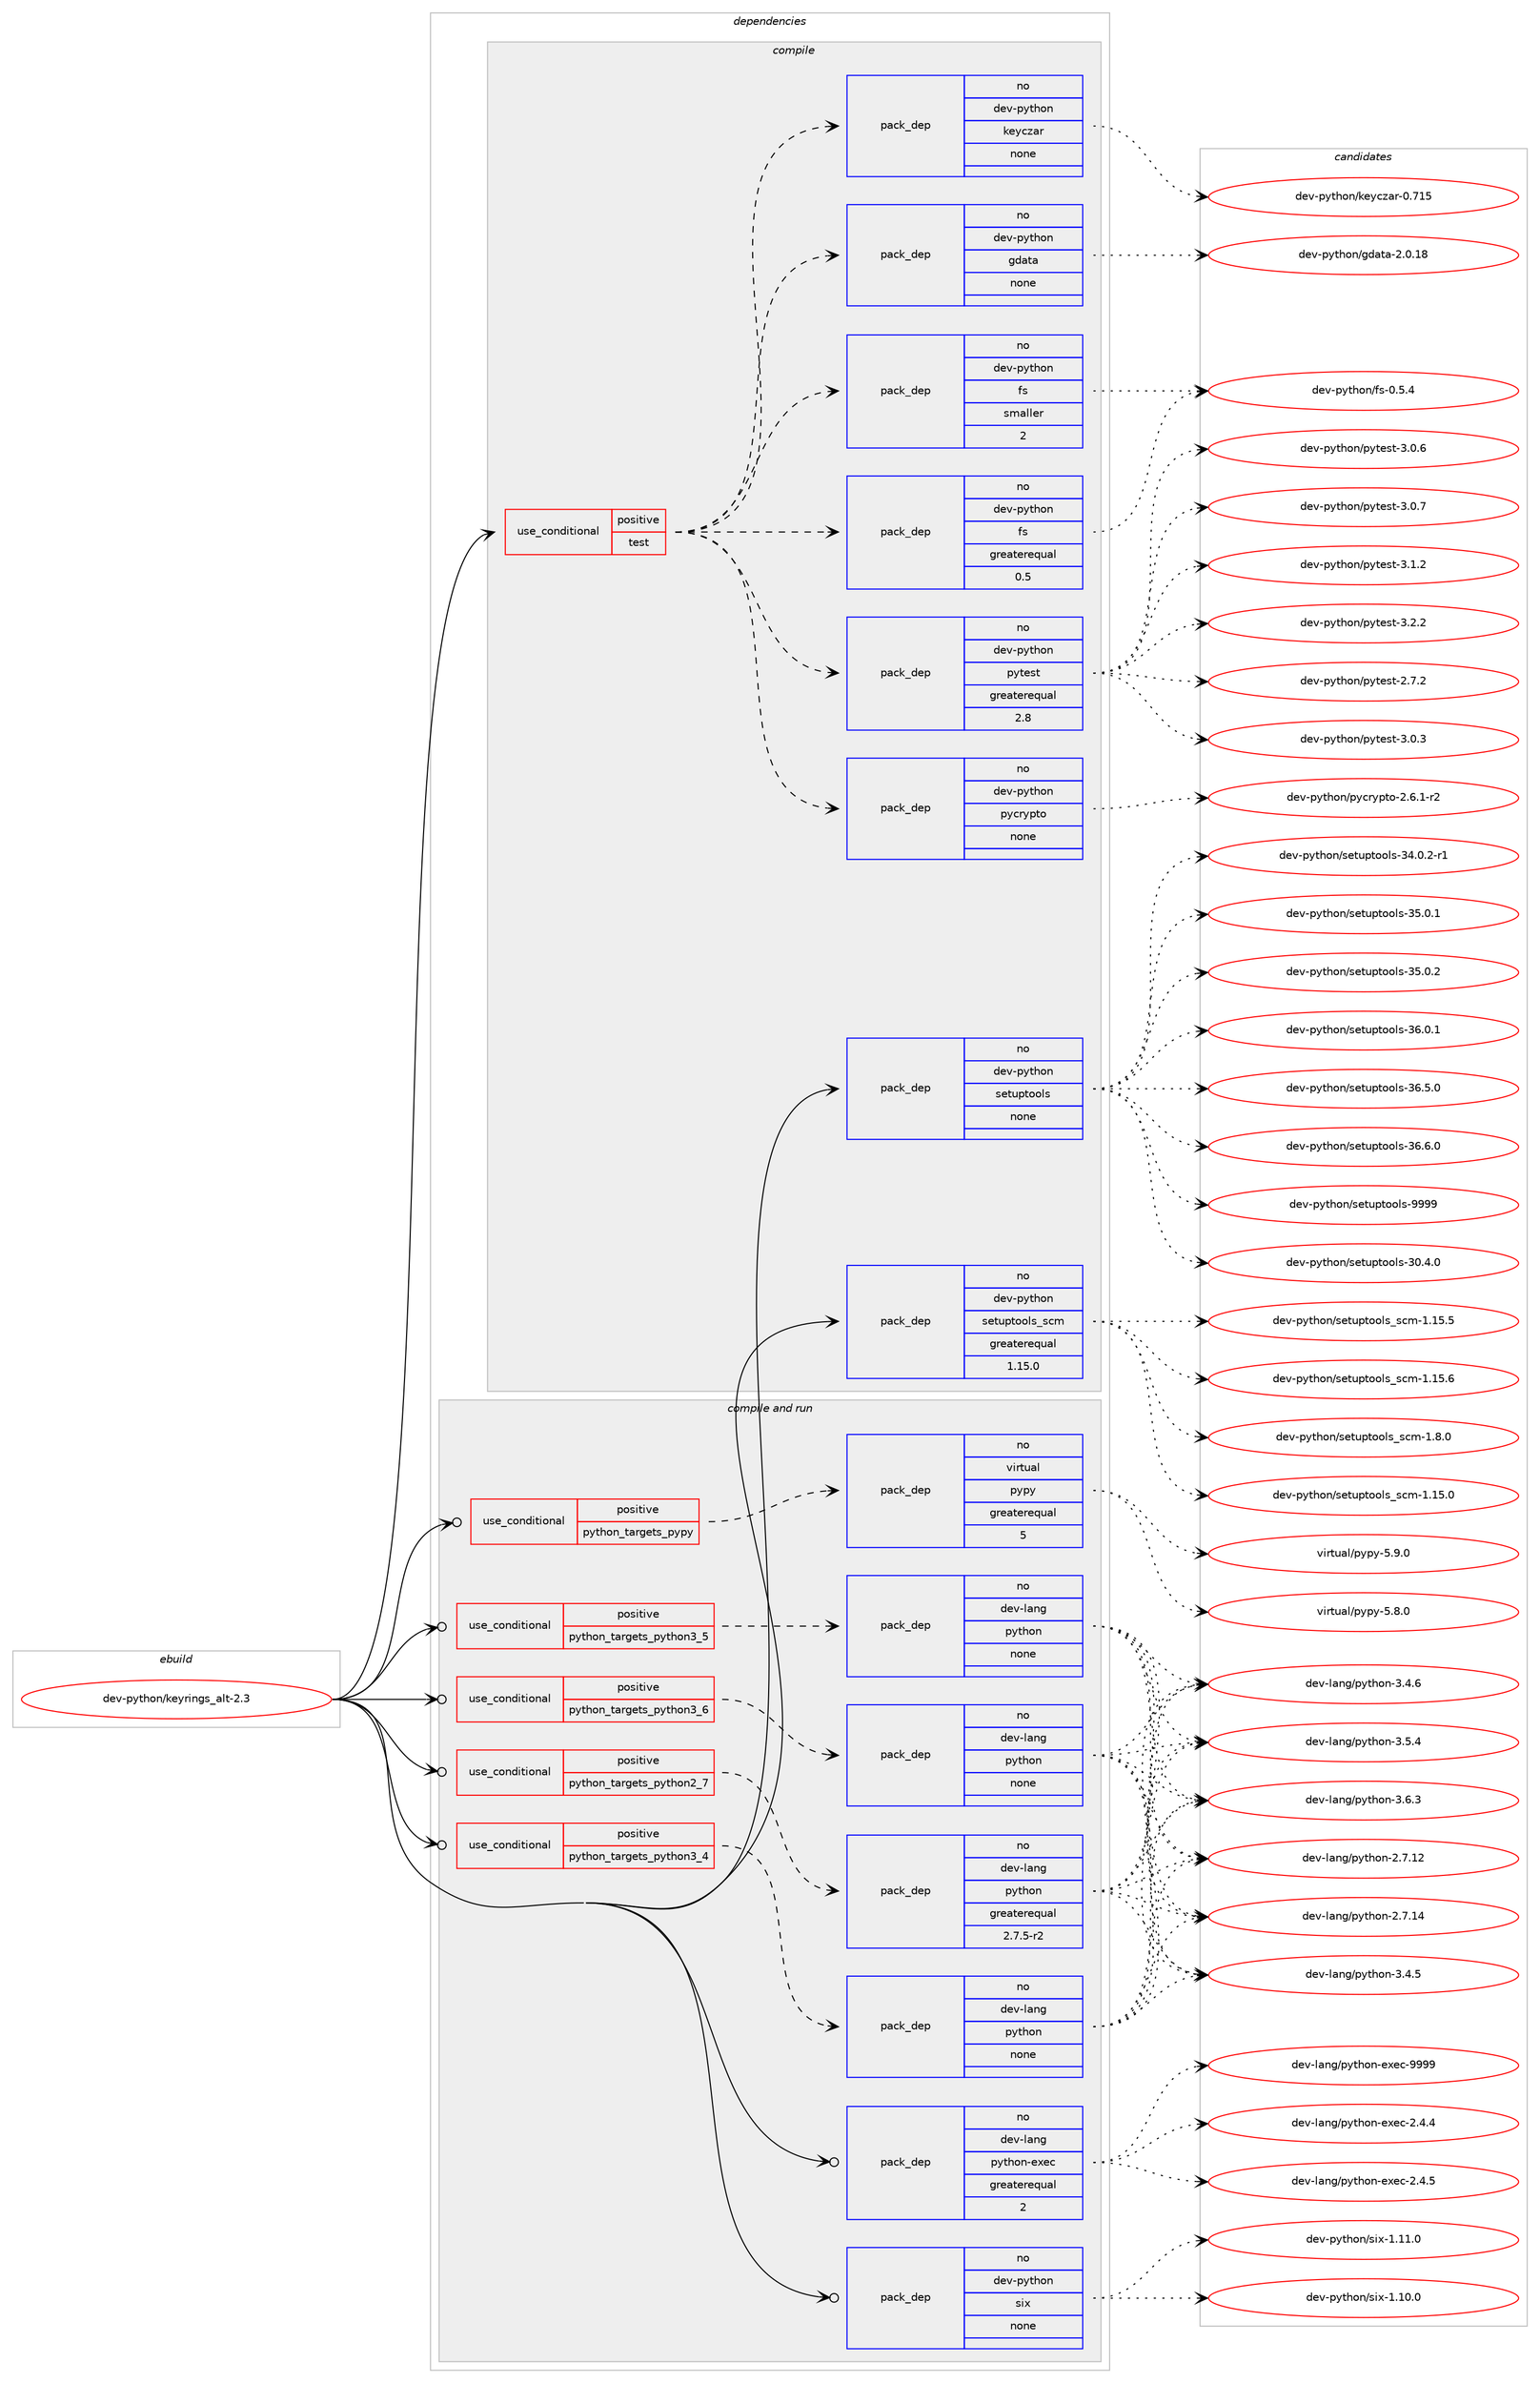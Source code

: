 digraph prolog {

# *************
# Graph options
# *************

newrank=true;
concentrate=true;
compound=true;
graph [rankdir=LR,fontname=Helvetica,fontsize=10,ranksep=1.5];#, ranksep=2.5, nodesep=0.2];
edge  [arrowhead=vee];
node  [fontname=Helvetica,fontsize=10];

# **********
# The ebuild
# **********

subgraph cluster_leftcol {
color=gray;
rank=same;
label=<<i>ebuild</i>>;
id [label="dev-python/keyrings_alt-2.3", color=red, width=4, href="../dev-python/keyrings_alt-2.3.svg"];
}

# ****************
# The dependencies
# ****************

subgraph cluster_midcol {
color=gray;
label=<<i>dependencies</i>>;
subgraph cluster_compile {
fillcolor="#eeeeee";
style=filled;
label=<<i>compile</i>>;
subgraph cond34726 {
dependency163648 [label=<<TABLE BORDER="0" CELLBORDER="1" CELLSPACING="0" CELLPADDING="4"><TR><TD ROWSPAN="3" CELLPADDING="10">use_conditional</TD></TR><TR><TD>positive</TD></TR><TR><TD>test</TD></TR></TABLE>>, shape=none, color=red];
subgraph pack125069 {
dependency163649 [label=<<TABLE BORDER="0" CELLBORDER="1" CELLSPACING="0" CELLPADDING="4" WIDTH="220"><TR><TD ROWSPAN="6" CELLPADDING="30">pack_dep</TD></TR><TR><TD WIDTH="110">no</TD></TR><TR><TD>dev-python</TD></TR><TR><TD>fs</TD></TR><TR><TD>greaterequal</TD></TR><TR><TD>0.5</TD></TR></TABLE>>, shape=none, color=blue];
}
dependency163648:e -> dependency163649:w [weight=20,style="dashed",arrowhead="vee"];
subgraph pack125070 {
dependency163650 [label=<<TABLE BORDER="0" CELLBORDER="1" CELLSPACING="0" CELLPADDING="4" WIDTH="220"><TR><TD ROWSPAN="6" CELLPADDING="30">pack_dep</TD></TR><TR><TD WIDTH="110">no</TD></TR><TR><TD>dev-python</TD></TR><TR><TD>fs</TD></TR><TR><TD>smaller</TD></TR><TR><TD>2</TD></TR></TABLE>>, shape=none, color=blue];
}
dependency163648:e -> dependency163650:w [weight=20,style="dashed",arrowhead="vee"];
subgraph pack125071 {
dependency163651 [label=<<TABLE BORDER="0" CELLBORDER="1" CELLSPACING="0" CELLPADDING="4" WIDTH="220"><TR><TD ROWSPAN="6" CELLPADDING="30">pack_dep</TD></TR><TR><TD WIDTH="110">no</TD></TR><TR><TD>dev-python</TD></TR><TR><TD>gdata</TD></TR><TR><TD>none</TD></TR><TR><TD></TD></TR></TABLE>>, shape=none, color=blue];
}
dependency163648:e -> dependency163651:w [weight=20,style="dashed",arrowhead="vee"];
subgraph pack125072 {
dependency163652 [label=<<TABLE BORDER="0" CELLBORDER="1" CELLSPACING="0" CELLPADDING="4" WIDTH="220"><TR><TD ROWSPAN="6" CELLPADDING="30">pack_dep</TD></TR><TR><TD WIDTH="110">no</TD></TR><TR><TD>dev-python</TD></TR><TR><TD>keyczar</TD></TR><TR><TD>none</TD></TR><TR><TD></TD></TR></TABLE>>, shape=none, color=blue];
}
dependency163648:e -> dependency163652:w [weight=20,style="dashed",arrowhead="vee"];
subgraph pack125073 {
dependency163653 [label=<<TABLE BORDER="0" CELLBORDER="1" CELLSPACING="0" CELLPADDING="4" WIDTH="220"><TR><TD ROWSPAN="6" CELLPADDING="30">pack_dep</TD></TR><TR><TD WIDTH="110">no</TD></TR><TR><TD>dev-python</TD></TR><TR><TD>pycrypto</TD></TR><TR><TD>none</TD></TR><TR><TD></TD></TR></TABLE>>, shape=none, color=blue];
}
dependency163648:e -> dependency163653:w [weight=20,style="dashed",arrowhead="vee"];
subgraph pack125074 {
dependency163654 [label=<<TABLE BORDER="0" CELLBORDER="1" CELLSPACING="0" CELLPADDING="4" WIDTH="220"><TR><TD ROWSPAN="6" CELLPADDING="30">pack_dep</TD></TR><TR><TD WIDTH="110">no</TD></TR><TR><TD>dev-python</TD></TR><TR><TD>pytest</TD></TR><TR><TD>greaterequal</TD></TR><TR><TD>2.8</TD></TR></TABLE>>, shape=none, color=blue];
}
dependency163648:e -> dependency163654:w [weight=20,style="dashed",arrowhead="vee"];
}
id:e -> dependency163648:w [weight=20,style="solid",arrowhead="vee"];
subgraph pack125075 {
dependency163655 [label=<<TABLE BORDER="0" CELLBORDER="1" CELLSPACING="0" CELLPADDING="4" WIDTH="220"><TR><TD ROWSPAN="6" CELLPADDING="30">pack_dep</TD></TR><TR><TD WIDTH="110">no</TD></TR><TR><TD>dev-python</TD></TR><TR><TD>setuptools</TD></TR><TR><TD>none</TD></TR><TR><TD></TD></TR></TABLE>>, shape=none, color=blue];
}
id:e -> dependency163655:w [weight=20,style="solid",arrowhead="vee"];
subgraph pack125076 {
dependency163656 [label=<<TABLE BORDER="0" CELLBORDER="1" CELLSPACING="0" CELLPADDING="4" WIDTH="220"><TR><TD ROWSPAN="6" CELLPADDING="30">pack_dep</TD></TR><TR><TD WIDTH="110">no</TD></TR><TR><TD>dev-python</TD></TR><TR><TD>setuptools_scm</TD></TR><TR><TD>greaterequal</TD></TR><TR><TD>1.15.0</TD></TR></TABLE>>, shape=none, color=blue];
}
id:e -> dependency163656:w [weight=20,style="solid",arrowhead="vee"];
}
subgraph cluster_compileandrun {
fillcolor="#eeeeee";
style=filled;
label=<<i>compile and run</i>>;
subgraph cond34727 {
dependency163657 [label=<<TABLE BORDER="0" CELLBORDER="1" CELLSPACING="0" CELLPADDING="4"><TR><TD ROWSPAN="3" CELLPADDING="10">use_conditional</TD></TR><TR><TD>positive</TD></TR><TR><TD>python_targets_pypy</TD></TR></TABLE>>, shape=none, color=red];
subgraph pack125077 {
dependency163658 [label=<<TABLE BORDER="0" CELLBORDER="1" CELLSPACING="0" CELLPADDING="4" WIDTH="220"><TR><TD ROWSPAN="6" CELLPADDING="30">pack_dep</TD></TR><TR><TD WIDTH="110">no</TD></TR><TR><TD>virtual</TD></TR><TR><TD>pypy</TD></TR><TR><TD>greaterequal</TD></TR><TR><TD>5</TD></TR></TABLE>>, shape=none, color=blue];
}
dependency163657:e -> dependency163658:w [weight=20,style="dashed",arrowhead="vee"];
}
id:e -> dependency163657:w [weight=20,style="solid",arrowhead="odotvee"];
subgraph cond34728 {
dependency163659 [label=<<TABLE BORDER="0" CELLBORDER="1" CELLSPACING="0" CELLPADDING="4"><TR><TD ROWSPAN="3" CELLPADDING="10">use_conditional</TD></TR><TR><TD>positive</TD></TR><TR><TD>python_targets_python2_7</TD></TR></TABLE>>, shape=none, color=red];
subgraph pack125078 {
dependency163660 [label=<<TABLE BORDER="0" CELLBORDER="1" CELLSPACING="0" CELLPADDING="4" WIDTH="220"><TR><TD ROWSPAN="6" CELLPADDING="30">pack_dep</TD></TR><TR><TD WIDTH="110">no</TD></TR><TR><TD>dev-lang</TD></TR><TR><TD>python</TD></TR><TR><TD>greaterequal</TD></TR><TR><TD>2.7.5-r2</TD></TR></TABLE>>, shape=none, color=blue];
}
dependency163659:e -> dependency163660:w [weight=20,style="dashed",arrowhead="vee"];
}
id:e -> dependency163659:w [weight=20,style="solid",arrowhead="odotvee"];
subgraph cond34729 {
dependency163661 [label=<<TABLE BORDER="0" CELLBORDER="1" CELLSPACING="0" CELLPADDING="4"><TR><TD ROWSPAN="3" CELLPADDING="10">use_conditional</TD></TR><TR><TD>positive</TD></TR><TR><TD>python_targets_python3_4</TD></TR></TABLE>>, shape=none, color=red];
subgraph pack125079 {
dependency163662 [label=<<TABLE BORDER="0" CELLBORDER="1" CELLSPACING="0" CELLPADDING="4" WIDTH="220"><TR><TD ROWSPAN="6" CELLPADDING="30">pack_dep</TD></TR><TR><TD WIDTH="110">no</TD></TR><TR><TD>dev-lang</TD></TR><TR><TD>python</TD></TR><TR><TD>none</TD></TR><TR><TD></TD></TR></TABLE>>, shape=none, color=blue];
}
dependency163661:e -> dependency163662:w [weight=20,style="dashed",arrowhead="vee"];
}
id:e -> dependency163661:w [weight=20,style="solid",arrowhead="odotvee"];
subgraph cond34730 {
dependency163663 [label=<<TABLE BORDER="0" CELLBORDER="1" CELLSPACING="0" CELLPADDING="4"><TR><TD ROWSPAN="3" CELLPADDING="10">use_conditional</TD></TR><TR><TD>positive</TD></TR><TR><TD>python_targets_python3_5</TD></TR></TABLE>>, shape=none, color=red];
subgraph pack125080 {
dependency163664 [label=<<TABLE BORDER="0" CELLBORDER="1" CELLSPACING="0" CELLPADDING="4" WIDTH="220"><TR><TD ROWSPAN="6" CELLPADDING="30">pack_dep</TD></TR><TR><TD WIDTH="110">no</TD></TR><TR><TD>dev-lang</TD></TR><TR><TD>python</TD></TR><TR><TD>none</TD></TR><TR><TD></TD></TR></TABLE>>, shape=none, color=blue];
}
dependency163663:e -> dependency163664:w [weight=20,style="dashed",arrowhead="vee"];
}
id:e -> dependency163663:w [weight=20,style="solid",arrowhead="odotvee"];
subgraph cond34731 {
dependency163665 [label=<<TABLE BORDER="0" CELLBORDER="1" CELLSPACING="0" CELLPADDING="4"><TR><TD ROWSPAN="3" CELLPADDING="10">use_conditional</TD></TR><TR><TD>positive</TD></TR><TR><TD>python_targets_python3_6</TD></TR></TABLE>>, shape=none, color=red];
subgraph pack125081 {
dependency163666 [label=<<TABLE BORDER="0" CELLBORDER="1" CELLSPACING="0" CELLPADDING="4" WIDTH="220"><TR><TD ROWSPAN="6" CELLPADDING="30">pack_dep</TD></TR><TR><TD WIDTH="110">no</TD></TR><TR><TD>dev-lang</TD></TR><TR><TD>python</TD></TR><TR><TD>none</TD></TR><TR><TD></TD></TR></TABLE>>, shape=none, color=blue];
}
dependency163665:e -> dependency163666:w [weight=20,style="dashed",arrowhead="vee"];
}
id:e -> dependency163665:w [weight=20,style="solid",arrowhead="odotvee"];
subgraph pack125082 {
dependency163667 [label=<<TABLE BORDER="0" CELLBORDER="1" CELLSPACING="0" CELLPADDING="4" WIDTH="220"><TR><TD ROWSPAN="6" CELLPADDING="30">pack_dep</TD></TR><TR><TD WIDTH="110">no</TD></TR><TR><TD>dev-lang</TD></TR><TR><TD>python-exec</TD></TR><TR><TD>greaterequal</TD></TR><TR><TD>2</TD></TR></TABLE>>, shape=none, color=blue];
}
id:e -> dependency163667:w [weight=20,style="solid",arrowhead="odotvee"];
subgraph pack125083 {
dependency163668 [label=<<TABLE BORDER="0" CELLBORDER="1" CELLSPACING="0" CELLPADDING="4" WIDTH="220"><TR><TD ROWSPAN="6" CELLPADDING="30">pack_dep</TD></TR><TR><TD WIDTH="110">no</TD></TR><TR><TD>dev-python</TD></TR><TR><TD>six</TD></TR><TR><TD>none</TD></TR><TR><TD></TD></TR></TABLE>>, shape=none, color=blue];
}
id:e -> dependency163668:w [weight=20,style="solid",arrowhead="odotvee"];
}
subgraph cluster_run {
fillcolor="#eeeeee";
style=filled;
label=<<i>run</i>>;
}
}

# **************
# The candidates
# **************

subgraph cluster_choices {
rank=same;
color=gray;
label=<<i>candidates</i>>;

subgraph choice125069 {
color=black;
nodesep=1;
choice1001011184511212111610411111047102115454846534652 [label="dev-python/fs-0.5.4", color=red, width=4,href="../dev-python/fs-0.5.4.svg"];
dependency163649:e -> choice1001011184511212111610411111047102115454846534652:w [style=dotted,weight="100"];
}
subgraph choice125070 {
color=black;
nodesep=1;
choice1001011184511212111610411111047102115454846534652 [label="dev-python/fs-0.5.4", color=red, width=4,href="../dev-python/fs-0.5.4.svg"];
dependency163650:e -> choice1001011184511212111610411111047102115454846534652:w [style=dotted,weight="100"];
}
subgraph choice125071 {
color=black;
nodesep=1;
choice1001011184511212111610411111047103100971169745504648464956 [label="dev-python/gdata-2.0.18", color=red, width=4,href="../dev-python/gdata-2.0.18.svg"];
dependency163651:e -> choice1001011184511212111610411111047103100971169745504648464956:w [style=dotted,weight="100"];
}
subgraph choice125072 {
color=black;
nodesep=1;
choice10010111845112121116104111110471071011219912297114454846554953 [label="dev-python/keyczar-0.715", color=red, width=4,href="../dev-python/keyczar-0.715.svg"];
dependency163652:e -> choice10010111845112121116104111110471071011219912297114454846554953:w [style=dotted,weight="100"];
}
subgraph choice125073 {
color=black;
nodesep=1;
choice1001011184511212111610411111047112121991141211121161114550465446494511450 [label="dev-python/pycrypto-2.6.1-r2", color=red, width=4,href="../dev-python/pycrypto-2.6.1-r2.svg"];
dependency163653:e -> choice1001011184511212111610411111047112121991141211121161114550465446494511450:w [style=dotted,weight="100"];
}
subgraph choice125074 {
color=black;
nodesep=1;
choice1001011184511212111610411111047112121116101115116455046554650 [label="dev-python/pytest-2.7.2", color=red, width=4,href="../dev-python/pytest-2.7.2.svg"];
choice1001011184511212111610411111047112121116101115116455146484651 [label="dev-python/pytest-3.0.3", color=red, width=4,href="../dev-python/pytest-3.0.3.svg"];
choice1001011184511212111610411111047112121116101115116455146484654 [label="dev-python/pytest-3.0.6", color=red, width=4,href="../dev-python/pytest-3.0.6.svg"];
choice1001011184511212111610411111047112121116101115116455146484655 [label="dev-python/pytest-3.0.7", color=red, width=4,href="../dev-python/pytest-3.0.7.svg"];
choice1001011184511212111610411111047112121116101115116455146494650 [label="dev-python/pytest-3.1.2", color=red, width=4,href="../dev-python/pytest-3.1.2.svg"];
choice1001011184511212111610411111047112121116101115116455146504650 [label="dev-python/pytest-3.2.2", color=red, width=4,href="../dev-python/pytest-3.2.2.svg"];
dependency163654:e -> choice1001011184511212111610411111047112121116101115116455046554650:w [style=dotted,weight="100"];
dependency163654:e -> choice1001011184511212111610411111047112121116101115116455146484651:w [style=dotted,weight="100"];
dependency163654:e -> choice1001011184511212111610411111047112121116101115116455146484654:w [style=dotted,weight="100"];
dependency163654:e -> choice1001011184511212111610411111047112121116101115116455146484655:w [style=dotted,weight="100"];
dependency163654:e -> choice1001011184511212111610411111047112121116101115116455146494650:w [style=dotted,weight="100"];
dependency163654:e -> choice1001011184511212111610411111047112121116101115116455146504650:w [style=dotted,weight="100"];
}
subgraph choice125075 {
color=black;
nodesep=1;
choice100101118451121211161041111104711510111611711211611111110811545514846524648 [label="dev-python/setuptools-30.4.0", color=red, width=4,href="../dev-python/setuptools-30.4.0.svg"];
choice1001011184511212111610411111047115101116117112116111111108115455152464846504511449 [label="dev-python/setuptools-34.0.2-r1", color=red, width=4,href="../dev-python/setuptools-34.0.2-r1.svg"];
choice100101118451121211161041111104711510111611711211611111110811545515346484649 [label="dev-python/setuptools-35.0.1", color=red, width=4,href="../dev-python/setuptools-35.0.1.svg"];
choice100101118451121211161041111104711510111611711211611111110811545515346484650 [label="dev-python/setuptools-35.0.2", color=red, width=4,href="../dev-python/setuptools-35.0.2.svg"];
choice100101118451121211161041111104711510111611711211611111110811545515446484649 [label="dev-python/setuptools-36.0.1", color=red, width=4,href="../dev-python/setuptools-36.0.1.svg"];
choice100101118451121211161041111104711510111611711211611111110811545515446534648 [label="dev-python/setuptools-36.5.0", color=red, width=4,href="../dev-python/setuptools-36.5.0.svg"];
choice100101118451121211161041111104711510111611711211611111110811545515446544648 [label="dev-python/setuptools-36.6.0", color=red, width=4,href="../dev-python/setuptools-36.6.0.svg"];
choice10010111845112121116104111110471151011161171121161111111081154557575757 [label="dev-python/setuptools-9999", color=red, width=4,href="../dev-python/setuptools-9999.svg"];
dependency163655:e -> choice100101118451121211161041111104711510111611711211611111110811545514846524648:w [style=dotted,weight="100"];
dependency163655:e -> choice1001011184511212111610411111047115101116117112116111111108115455152464846504511449:w [style=dotted,weight="100"];
dependency163655:e -> choice100101118451121211161041111104711510111611711211611111110811545515346484649:w [style=dotted,weight="100"];
dependency163655:e -> choice100101118451121211161041111104711510111611711211611111110811545515346484650:w [style=dotted,weight="100"];
dependency163655:e -> choice100101118451121211161041111104711510111611711211611111110811545515446484649:w [style=dotted,weight="100"];
dependency163655:e -> choice100101118451121211161041111104711510111611711211611111110811545515446534648:w [style=dotted,weight="100"];
dependency163655:e -> choice100101118451121211161041111104711510111611711211611111110811545515446544648:w [style=dotted,weight="100"];
dependency163655:e -> choice10010111845112121116104111110471151011161171121161111111081154557575757:w [style=dotted,weight="100"];
}
subgraph choice125076 {
color=black;
nodesep=1;
choice1001011184511212111610411111047115101116117112116111111108115951159910945494649534648 [label="dev-python/setuptools_scm-1.15.0", color=red, width=4,href="../dev-python/setuptools_scm-1.15.0.svg"];
choice1001011184511212111610411111047115101116117112116111111108115951159910945494649534653 [label="dev-python/setuptools_scm-1.15.5", color=red, width=4,href="../dev-python/setuptools_scm-1.15.5.svg"];
choice1001011184511212111610411111047115101116117112116111111108115951159910945494649534654 [label="dev-python/setuptools_scm-1.15.6", color=red, width=4,href="../dev-python/setuptools_scm-1.15.6.svg"];
choice10010111845112121116104111110471151011161171121161111111081159511599109454946564648 [label="dev-python/setuptools_scm-1.8.0", color=red, width=4,href="../dev-python/setuptools_scm-1.8.0.svg"];
dependency163656:e -> choice1001011184511212111610411111047115101116117112116111111108115951159910945494649534648:w [style=dotted,weight="100"];
dependency163656:e -> choice1001011184511212111610411111047115101116117112116111111108115951159910945494649534653:w [style=dotted,weight="100"];
dependency163656:e -> choice1001011184511212111610411111047115101116117112116111111108115951159910945494649534654:w [style=dotted,weight="100"];
dependency163656:e -> choice10010111845112121116104111110471151011161171121161111111081159511599109454946564648:w [style=dotted,weight="100"];
}
subgraph choice125077 {
color=black;
nodesep=1;
choice1181051141161179710847112121112121455346564648 [label="virtual/pypy-5.8.0", color=red, width=4,href="../virtual/pypy-5.8.0.svg"];
choice1181051141161179710847112121112121455346574648 [label="virtual/pypy-5.9.0", color=red, width=4,href="../virtual/pypy-5.9.0.svg"];
dependency163658:e -> choice1181051141161179710847112121112121455346564648:w [style=dotted,weight="100"];
dependency163658:e -> choice1181051141161179710847112121112121455346574648:w [style=dotted,weight="100"];
}
subgraph choice125078 {
color=black;
nodesep=1;
choice10010111845108971101034711212111610411111045504655464950 [label="dev-lang/python-2.7.12", color=red, width=4,href="../dev-lang/python-2.7.12.svg"];
choice10010111845108971101034711212111610411111045504655464952 [label="dev-lang/python-2.7.14", color=red, width=4,href="../dev-lang/python-2.7.14.svg"];
choice100101118451089711010347112121116104111110455146524653 [label="dev-lang/python-3.4.5", color=red, width=4,href="../dev-lang/python-3.4.5.svg"];
choice100101118451089711010347112121116104111110455146524654 [label="dev-lang/python-3.4.6", color=red, width=4,href="../dev-lang/python-3.4.6.svg"];
choice100101118451089711010347112121116104111110455146534652 [label="dev-lang/python-3.5.4", color=red, width=4,href="../dev-lang/python-3.5.4.svg"];
choice100101118451089711010347112121116104111110455146544651 [label="dev-lang/python-3.6.3", color=red, width=4,href="../dev-lang/python-3.6.3.svg"];
dependency163660:e -> choice10010111845108971101034711212111610411111045504655464950:w [style=dotted,weight="100"];
dependency163660:e -> choice10010111845108971101034711212111610411111045504655464952:w [style=dotted,weight="100"];
dependency163660:e -> choice100101118451089711010347112121116104111110455146524653:w [style=dotted,weight="100"];
dependency163660:e -> choice100101118451089711010347112121116104111110455146524654:w [style=dotted,weight="100"];
dependency163660:e -> choice100101118451089711010347112121116104111110455146534652:w [style=dotted,weight="100"];
dependency163660:e -> choice100101118451089711010347112121116104111110455146544651:w [style=dotted,weight="100"];
}
subgraph choice125079 {
color=black;
nodesep=1;
choice10010111845108971101034711212111610411111045504655464950 [label="dev-lang/python-2.7.12", color=red, width=4,href="../dev-lang/python-2.7.12.svg"];
choice10010111845108971101034711212111610411111045504655464952 [label="dev-lang/python-2.7.14", color=red, width=4,href="../dev-lang/python-2.7.14.svg"];
choice100101118451089711010347112121116104111110455146524653 [label="dev-lang/python-3.4.5", color=red, width=4,href="../dev-lang/python-3.4.5.svg"];
choice100101118451089711010347112121116104111110455146524654 [label="dev-lang/python-3.4.6", color=red, width=4,href="../dev-lang/python-3.4.6.svg"];
choice100101118451089711010347112121116104111110455146534652 [label="dev-lang/python-3.5.4", color=red, width=4,href="../dev-lang/python-3.5.4.svg"];
choice100101118451089711010347112121116104111110455146544651 [label="dev-lang/python-3.6.3", color=red, width=4,href="../dev-lang/python-3.6.3.svg"];
dependency163662:e -> choice10010111845108971101034711212111610411111045504655464950:w [style=dotted,weight="100"];
dependency163662:e -> choice10010111845108971101034711212111610411111045504655464952:w [style=dotted,weight="100"];
dependency163662:e -> choice100101118451089711010347112121116104111110455146524653:w [style=dotted,weight="100"];
dependency163662:e -> choice100101118451089711010347112121116104111110455146524654:w [style=dotted,weight="100"];
dependency163662:e -> choice100101118451089711010347112121116104111110455146534652:w [style=dotted,weight="100"];
dependency163662:e -> choice100101118451089711010347112121116104111110455146544651:w [style=dotted,weight="100"];
}
subgraph choice125080 {
color=black;
nodesep=1;
choice10010111845108971101034711212111610411111045504655464950 [label="dev-lang/python-2.7.12", color=red, width=4,href="../dev-lang/python-2.7.12.svg"];
choice10010111845108971101034711212111610411111045504655464952 [label="dev-lang/python-2.7.14", color=red, width=4,href="../dev-lang/python-2.7.14.svg"];
choice100101118451089711010347112121116104111110455146524653 [label="dev-lang/python-3.4.5", color=red, width=4,href="../dev-lang/python-3.4.5.svg"];
choice100101118451089711010347112121116104111110455146524654 [label="dev-lang/python-3.4.6", color=red, width=4,href="../dev-lang/python-3.4.6.svg"];
choice100101118451089711010347112121116104111110455146534652 [label="dev-lang/python-3.5.4", color=red, width=4,href="../dev-lang/python-3.5.4.svg"];
choice100101118451089711010347112121116104111110455146544651 [label="dev-lang/python-3.6.3", color=red, width=4,href="../dev-lang/python-3.6.3.svg"];
dependency163664:e -> choice10010111845108971101034711212111610411111045504655464950:w [style=dotted,weight="100"];
dependency163664:e -> choice10010111845108971101034711212111610411111045504655464952:w [style=dotted,weight="100"];
dependency163664:e -> choice100101118451089711010347112121116104111110455146524653:w [style=dotted,weight="100"];
dependency163664:e -> choice100101118451089711010347112121116104111110455146524654:w [style=dotted,weight="100"];
dependency163664:e -> choice100101118451089711010347112121116104111110455146534652:w [style=dotted,weight="100"];
dependency163664:e -> choice100101118451089711010347112121116104111110455146544651:w [style=dotted,weight="100"];
}
subgraph choice125081 {
color=black;
nodesep=1;
choice10010111845108971101034711212111610411111045504655464950 [label="dev-lang/python-2.7.12", color=red, width=4,href="../dev-lang/python-2.7.12.svg"];
choice10010111845108971101034711212111610411111045504655464952 [label="dev-lang/python-2.7.14", color=red, width=4,href="../dev-lang/python-2.7.14.svg"];
choice100101118451089711010347112121116104111110455146524653 [label="dev-lang/python-3.4.5", color=red, width=4,href="../dev-lang/python-3.4.5.svg"];
choice100101118451089711010347112121116104111110455146524654 [label="dev-lang/python-3.4.6", color=red, width=4,href="../dev-lang/python-3.4.6.svg"];
choice100101118451089711010347112121116104111110455146534652 [label="dev-lang/python-3.5.4", color=red, width=4,href="../dev-lang/python-3.5.4.svg"];
choice100101118451089711010347112121116104111110455146544651 [label="dev-lang/python-3.6.3", color=red, width=4,href="../dev-lang/python-3.6.3.svg"];
dependency163666:e -> choice10010111845108971101034711212111610411111045504655464950:w [style=dotted,weight="100"];
dependency163666:e -> choice10010111845108971101034711212111610411111045504655464952:w [style=dotted,weight="100"];
dependency163666:e -> choice100101118451089711010347112121116104111110455146524653:w [style=dotted,weight="100"];
dependency163666:e -> choice100101118451089711010347112121116104111110455146524654:w [style=dotted,weight="100"];
dependency163666:e -> choice100101118451089711010347112121116104111110455146534652:w [style=dotted,weight="100"];
dependency163666:e -> choice100101118451089711010347112121116104111110455146544651:w [style=dotted,weight="100"];
}
subgraph choice125082 {
color=black;
nodesep=1;
choice1001011184510897110103471121211161041111104510112010199455046524652 [label="dev-lang/python-exec-2.4.4", color=red, width=4,href="../dev-lang/python-exec-2.4.4.svg"];
choice1001011184510897110103471121211161041111104510112010199455046524653 [label="dev-lang/python-exec-2.4.5", color=red, width=4,href="../dev-lang/python-exec-2.4.5.svg"];
choice10010111845108971101034711212111610411111045101120101994557575757 [label="dev-lang/python-exec-9999", color=red, width=4,href="../dev-lang/python-exec-9999.svg"];
dependency163667:e -> choice1001011184510897110103471121211161041111104510112010199455046524652:w [style=dotted,weight="100"];
dependency163667:e -> choice1001011184510897110103471121211161041111104510112010199455046524653:w [style=dotted,weight="100"];
dependency163667:e -> choice10010111845108971101034711212111610411111045101120101994557575757:w [style=dotted,weight="100"];
}
subgraph choice125083 {
color=black;
nodesep=1;
choice100101118451121211161041111104711510512045494649484648 [label="dev-python/six-1.10.0", color=red, width=4,href="../dev-python/six-1.10.0.svg"];
choice100101118451121211161041111104711510512045494649494648 [label="dev-python/six-1.11.0", color=red, width=4,href="../dev-python/six-1.11.0.svg"];
dependency163668:e -> choice100101118451121211161041111104711510512045494649484648:w [style=dotted,weight="100"];
dependency163668:e -> choice100101118451121211161041111104711510512045494649494648:w [style=dotted,weight="100"];
}
}

}
